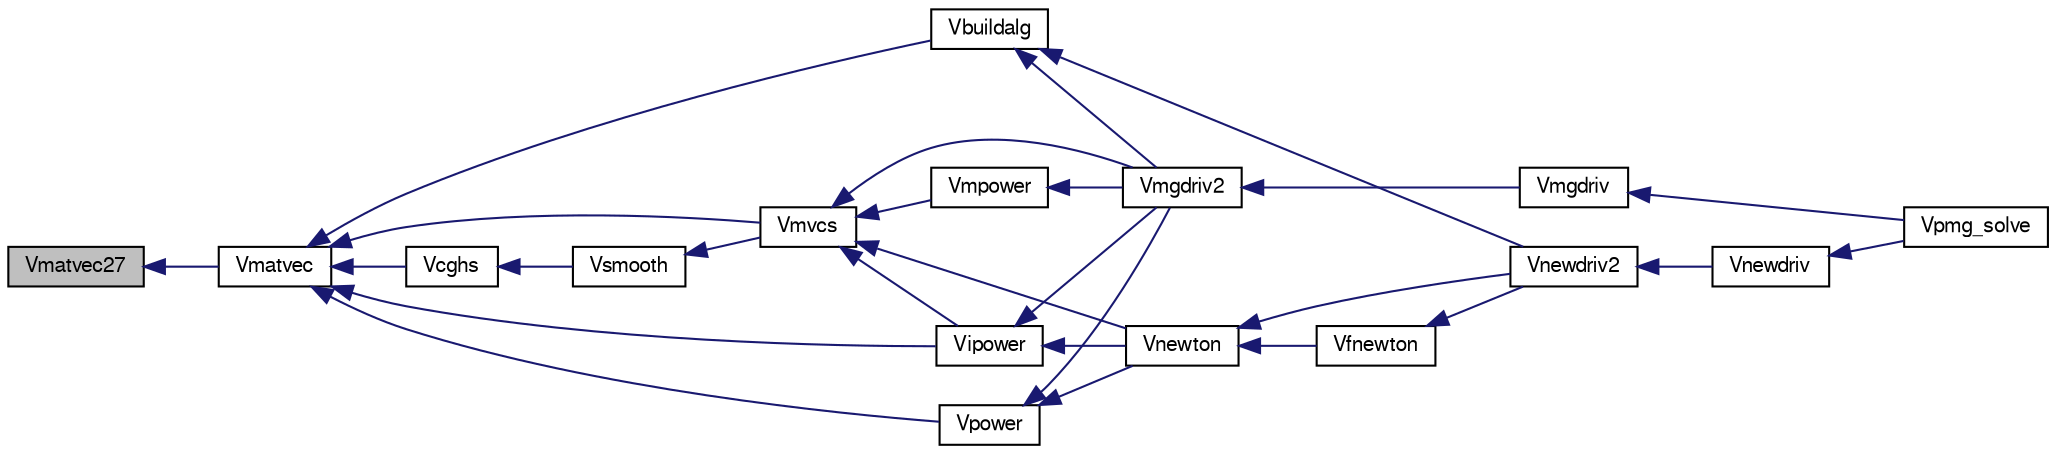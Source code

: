 digraph G
{
  edge [fontname="FreeSans",fontsize="10",labelfontname="FreeSans",labelfontsize="10"];
  node [fontname="FreeSans",fontsize="10",shape=record];
  rankdir=LR;
  Node1 [label="Vmatvec27",height=0.2,width=0.4,color="black", fillcolor="grey75", style="filled" fontcolor="black"];
  Node1 -> Node2 [dir=back,color="midnightblue",fontsize="10",style="solid",fontname="FreeSans"];
  Node2 [label="Vmatvec",height=0.2,width=0.4,color="black", fillcolor="white", style="filled",URL="$group___p_m_g_c.html#ga3550f412c9793915998671c2c0b8df4f",tooltip="Matrix-vector multiplication routines."];
  Node2 -> Node3 [dir=back,color="midnightblue",fontsize="10",style="solid",fontname="FreeSans"];
  Node3 [label="Vbuildalg",height=0.2,width=0.4,color="black", fillcolor="white", style="filled",URL="$mgsubd_8c.html#a1782853d0511a753851fb8e0a564aba2",tooltip="Build RHS algebraically for analysis purposes."];
  Node3 -> Node4 [dir=back,color="midnightblue",fontsize="10",style="solid",fontname="FreeSans"];
  Node4 [label="Vmgdriv2",height=0.2,width=0.4,color="black", fillcolor="white", style="filled",URL="$mgdrvd_8c.html#ad88069b85b98b96bcbfbf4bfab67c661",tooltip="Solves the pde using the multi-grid method."];
  Node4 -> Node5 [dir=back,color="midnightblue",fontsize="10",style="solid",fontname="FreeSans"];
  Node5 [label="Vmgdriv",height=0.2,width=0.4,color="black", fillcolor="white", style="filled",URL="$group___p_m_g_c.html#gae0bd7674be993f09052615397fb11ef7",tooltip="Multilevel solver driver."];
  Node5 -> Node6 [dir=back,color="midnightblue",fontsize="10",style="solid",fontname="FreeSans"];
  Node6 [label="Vpmg_solve",height=0.2,width=0.4,color="black", fillcolor="white", style="filled",URL="$group___vpmg.html#ga86a44c6ef4ada350900ef88e87428082",tooltip="Solve the PBE using PMG."];
  Node3 -> Node7 [dir=back,color="midnightblue",fontsize="10",style="solid",fontname="FreeSans"];
  Node7 [label="Vnewdriv2",height=0.2,width=0.4,color="black", fillcolor="white", style="filled",URL="$newdrvd_8c.html#a8b2877638552af80324173636bf0506a",tooltip="Solves using Newton&#39;s Method."];
  Node7 -> Node8 [dir=back,color="midnightblue",fontsize="10",style="solid",fontname="FreeSans"];
  Node8 [label="Vnewdriv",height=0.2,width=0.4,color="black", fillcolor="white", style="filled",URL="$group___p_m_g_c.html#ga579debc5cc00c2e8e9901fa65e165a12",tooltip="Driver for the Newton Solver."];
  Node8 -> Node6 [dir=back,color="midnightblue",fontsize="10",style="solid",fontname="FreeSans"];
  Node2 -> Node9 [dir=back,color="midnightblue",fontsize="10",style="solid",fontname="FreeSans"];
  Node9 [label="Vcghs",height=0.2,width=0.4,color="black", fillcolor="white", style="filled",URL="$group___p_m_g_c.html#ga7c7f5d86bfd491a12a1fbe4e44a15246",tooltip="A collection of useful low-level routines (timing, etc)."];
  Node9 -> Node10 [dir=back,color="midnightblue",fontsize="10",style="solid",fontname="FreeSans"];
  Node10 [label="Vsmooth",height=0.2,width=0.4,color="black", fillcolor="white", style="filled",URL="$group___p_m_g_c.html#ga7f469e5b5661e8c176889cde7bed8175",tooltip="Multigrid smoothing functions."];
  Node10 -> Node11 [dir=back,color="midnightblue",fontsize="10",style="solid",fontname="FreeSans"];
  Node11 [label="Vmvcs",height=0.2,width=0.4,color="black", fillcolor="white", style="filled",URL="$group___p_m_g_c.html#gab7f955448bd40d97f3b1b3ac91b9f21c",tooltip="MG helper functions."];
  Node11 -> Node12 [dir=back,color="midnightblue",fontsize="10",style="solid",fontname="FreeSans"];
  Node12 [label="Vipower",height=0.2,width=0.4,color="black", fillcolor="white", style="filled",URL="$powerd_8c.html#a3030c9767b2af14a85568d75a6c7e07f",tooltip="Standard inverse power method for minimum eigenvalue estimation."];
  Node12 -> Node4 [dir=back,color="midnightblue",fontsize="10",style="solid",fontname="FreeSans"];
  Node12 -> Node13 [dir=back,color="midnightblue",fontsize="10",style="solid",fontname="FreeSans"];
  Node13 [label="Vnewton",height=0.2,width=0.4,color="black", fillcolor="white", style="filled",URL="$newtond_8c.html#a245e790ae6e221440d7090bc58616a75",tooltip="Inexact-newton-multilevel method."];
  Node13 -> Node14 [dir=back,color="midnightblue",fontsize="10",style="solid",fontname="FreeSans"];
  Node14 [label="Vfnewton",height=0.2,width=0.4,color="black", fillcolor="white", style="filled",URL="$group___p_m_g_c.html#gaf57dd61aeb1cc91a734b7ae494998b45",tooltip="Driver routines for the Newton method."];
  Node14 -> Node7 [dir=back,color="midnightblue",fontsize="10",style="solid",fontname="FreeSans"];
  Node13 -> Node7 [dir=back,color="midnightblue",fontsize="10",style="solid",fontname="FreeSans"];
  Node11 -> Node4 [dir=back,color="midnightblue",fontsize="10",style="solid",fontname="FreeSans"];
  Node11 -> Node15 [dir=back,color="midnightblue",fontsize="10",style="solid",fontname="FreeSans"];
  Node15 [label="Vmpower",height=0.2,width=0.4,color="black", fillcolor="white", style="filled",URL="$powerd_8c.html#a5240f02110d5da3a8952817913fffcbd"];
  Node15 -> Node4 [dir=back,color="midnightblue",fontsize="10",style="solid",fontname="FreeSans"];
  Node11 -> Node13 [dir=back,color="midnightblue",fontsize="10",style="solid",fontname="FreeSans"];
  Node2 -> Node12 [dir=back,color="midnightblue",fontsize="10",style="solid",fontname="FreeSans"];
  Node2 -> Node11 [dir=back,color="midnightblue",fontsize="10",style="solid",fontname="FreeSans"];
  Node2 -> Node16 [dir=back,color="midnightblue",fontsize="10",style="solid",fontname="FreeSans"];
  Node16 [label="Vpower",height=0.2,width=0.4,color="black", fillcolor="white", style="filled",URL="$group___p_m_g_c.html#gadbff80ddaeeb1efd8ad2a9cd1cfad1da",tooltip="Power methods for eigenvalue estimation."];
  Node16 -> Node4 [dir=back,color="midnightblue",fontsize="10",style="solid",fontname="FreeSans"];
  Node16 -> Node13 [dir=back,color="midnightblue",fontsize="10",style="solid",fontname="FreeSans"];
}

